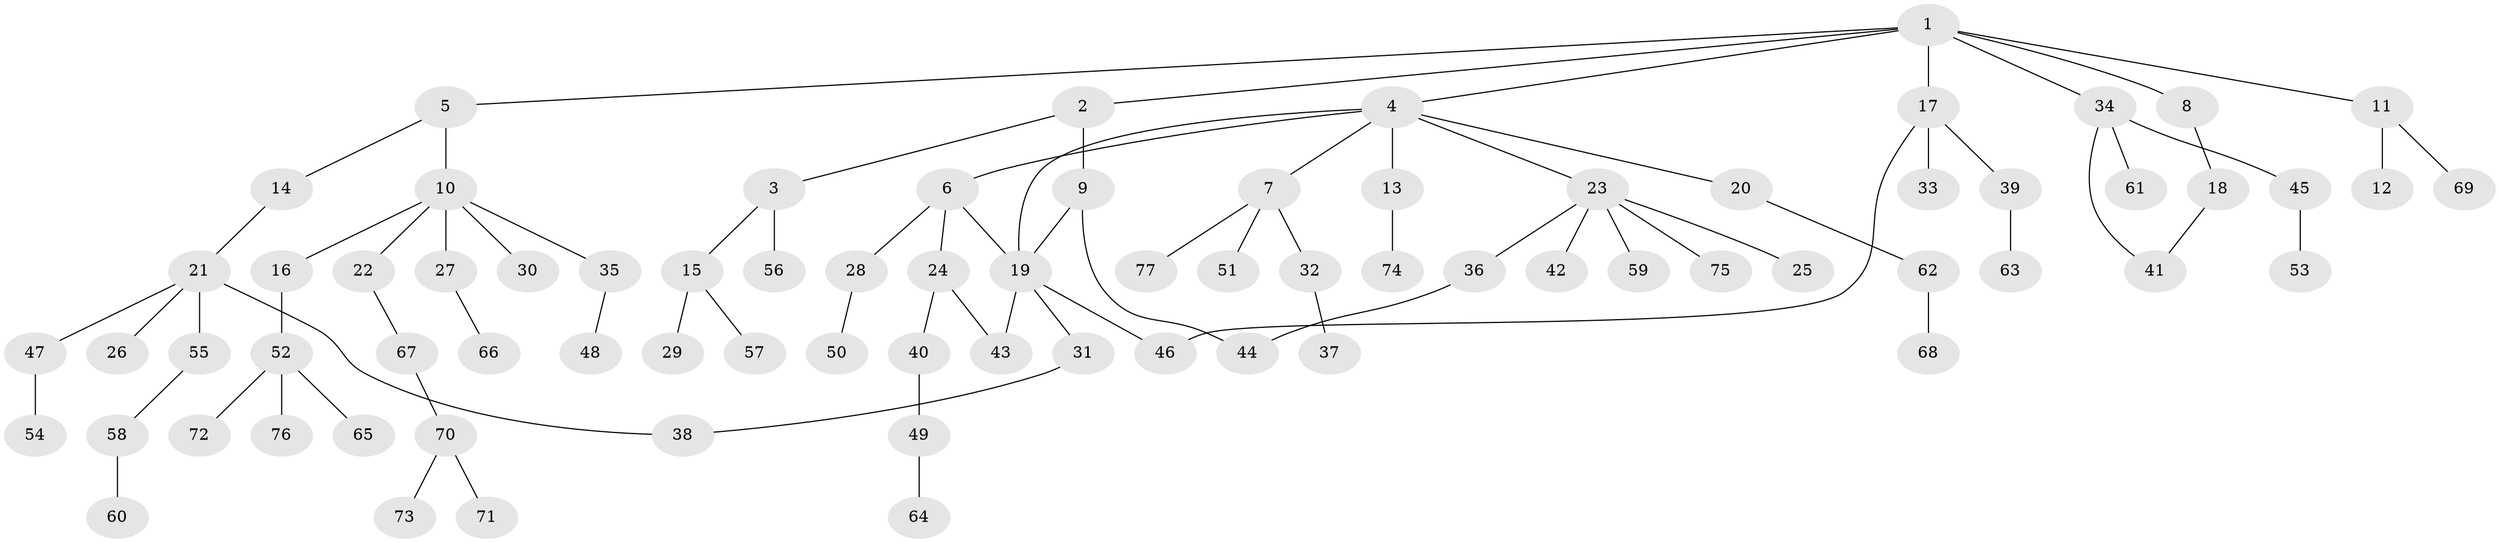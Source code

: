 // coarse degree distribution, {5: 0.02631578947368421, 1: 0.6842105263157895, 12: 0.02631578947368421, 2: 0.18421052631578946, 9: 0.02631578947368421, 4: 0.02631578947368421, 8: 0.02631578947368421}
// Generated by graph-tools (version 1.1) at 2025/45/03/04/25 21:45:09]
// undirected, 77 vertices, 83 edges
graph export_dot {
graph [start="1"]
  node [color=gray90,style=filled];
  1;
  2;
  3;
  4;
  5;
  6;
  7;
  8;
  9;
  10;
  11;
  12;
  13;
  14;
  15;
  16;
  17;
  18;
  19;
  20;
  21;
  22;
  23;
  24;
  25;
  26;
  27;
  28;
  29;
  30;
  31;
  32;
  33;
  34;
  35;
  36;
  37;
  38;
  39;
  40;
  41;
  42;
  43;
  44;
  45;
  46;
  47;
  48;
  49;
  50;
  51;
  52;
  53;
  54;
  55;
  56;
  57;
  58;
  59;
  60;
  61;
  62;
  63;
  64;
  65;
  66;
  67;
  68;
  69;
  70;
  71;
  72;
  73;
  74;
  75;
  76;
  77;
  1 -- 2;
  1 -- 4;
  1 -- 5;
  1 -- 8;
  1 -- 11;
  1 -- 17;
  1 -- 34;
  2 -- 3;
  2 -- 9;
  3 -- 15;
  3 -- 56;
  4 -- 6;
  4 -- 7;
  4 -- 13;
  4 -- 20;
  4 -- 23;
  4 -- 19;
  5 -- 10;
  5 -- 14;
  6 -- 24;
  6 -- 28;
  6 -- 19;
  7 -- 32;
  7 -- 51;
  7 -- 77;
  8 -- 18;
  9 -- 19;
  9 -- 44;
  10 -- 16;
  10 -- 22;
  10 -- 27;
  10 -- 30;
  10 -- 35;
  11 -- 12;
  11 -- 69;
  13 -- 74;
  14 -- 21;
  15 -- 29;
  15 -- 57;
  16 -- 52;
  17 -- 33;
  17 -- 39;
  17 -- 46;
  18 -- 41;
  19 -- 31;
  19 -- 46;
  19 -- 43;
  20 -- 62;
  21 -- 26;
  21 -- 38;
  21 -- 47;
  21 -- 55;
  22 -- 67;
  23 -- 25;
  23 -- 36;
  23 -- 42;
  23 -- 59;
  23 -- 75;
  24 -- 40;
  24 -- 43;
  27 -- 66;
  28 -- 50;
  31 -- 38;
  32 -- 37;
  34 -- 45;
  34 -- 61;
  34 -- 41;
  35 -- 48;
  36 -- 44;
  39 -- 63;
  40 -- 49;
  45 -- 53;
  47 -- 54;
  49 -- 64;
  52 -- 65;
  52 -- 72;
  52 -- 76;
  55 -- 58;
  58 -- 60;
  62 -- 68;
  67 -- 70;
  70 -- 71;
  70 -- 73;
}

